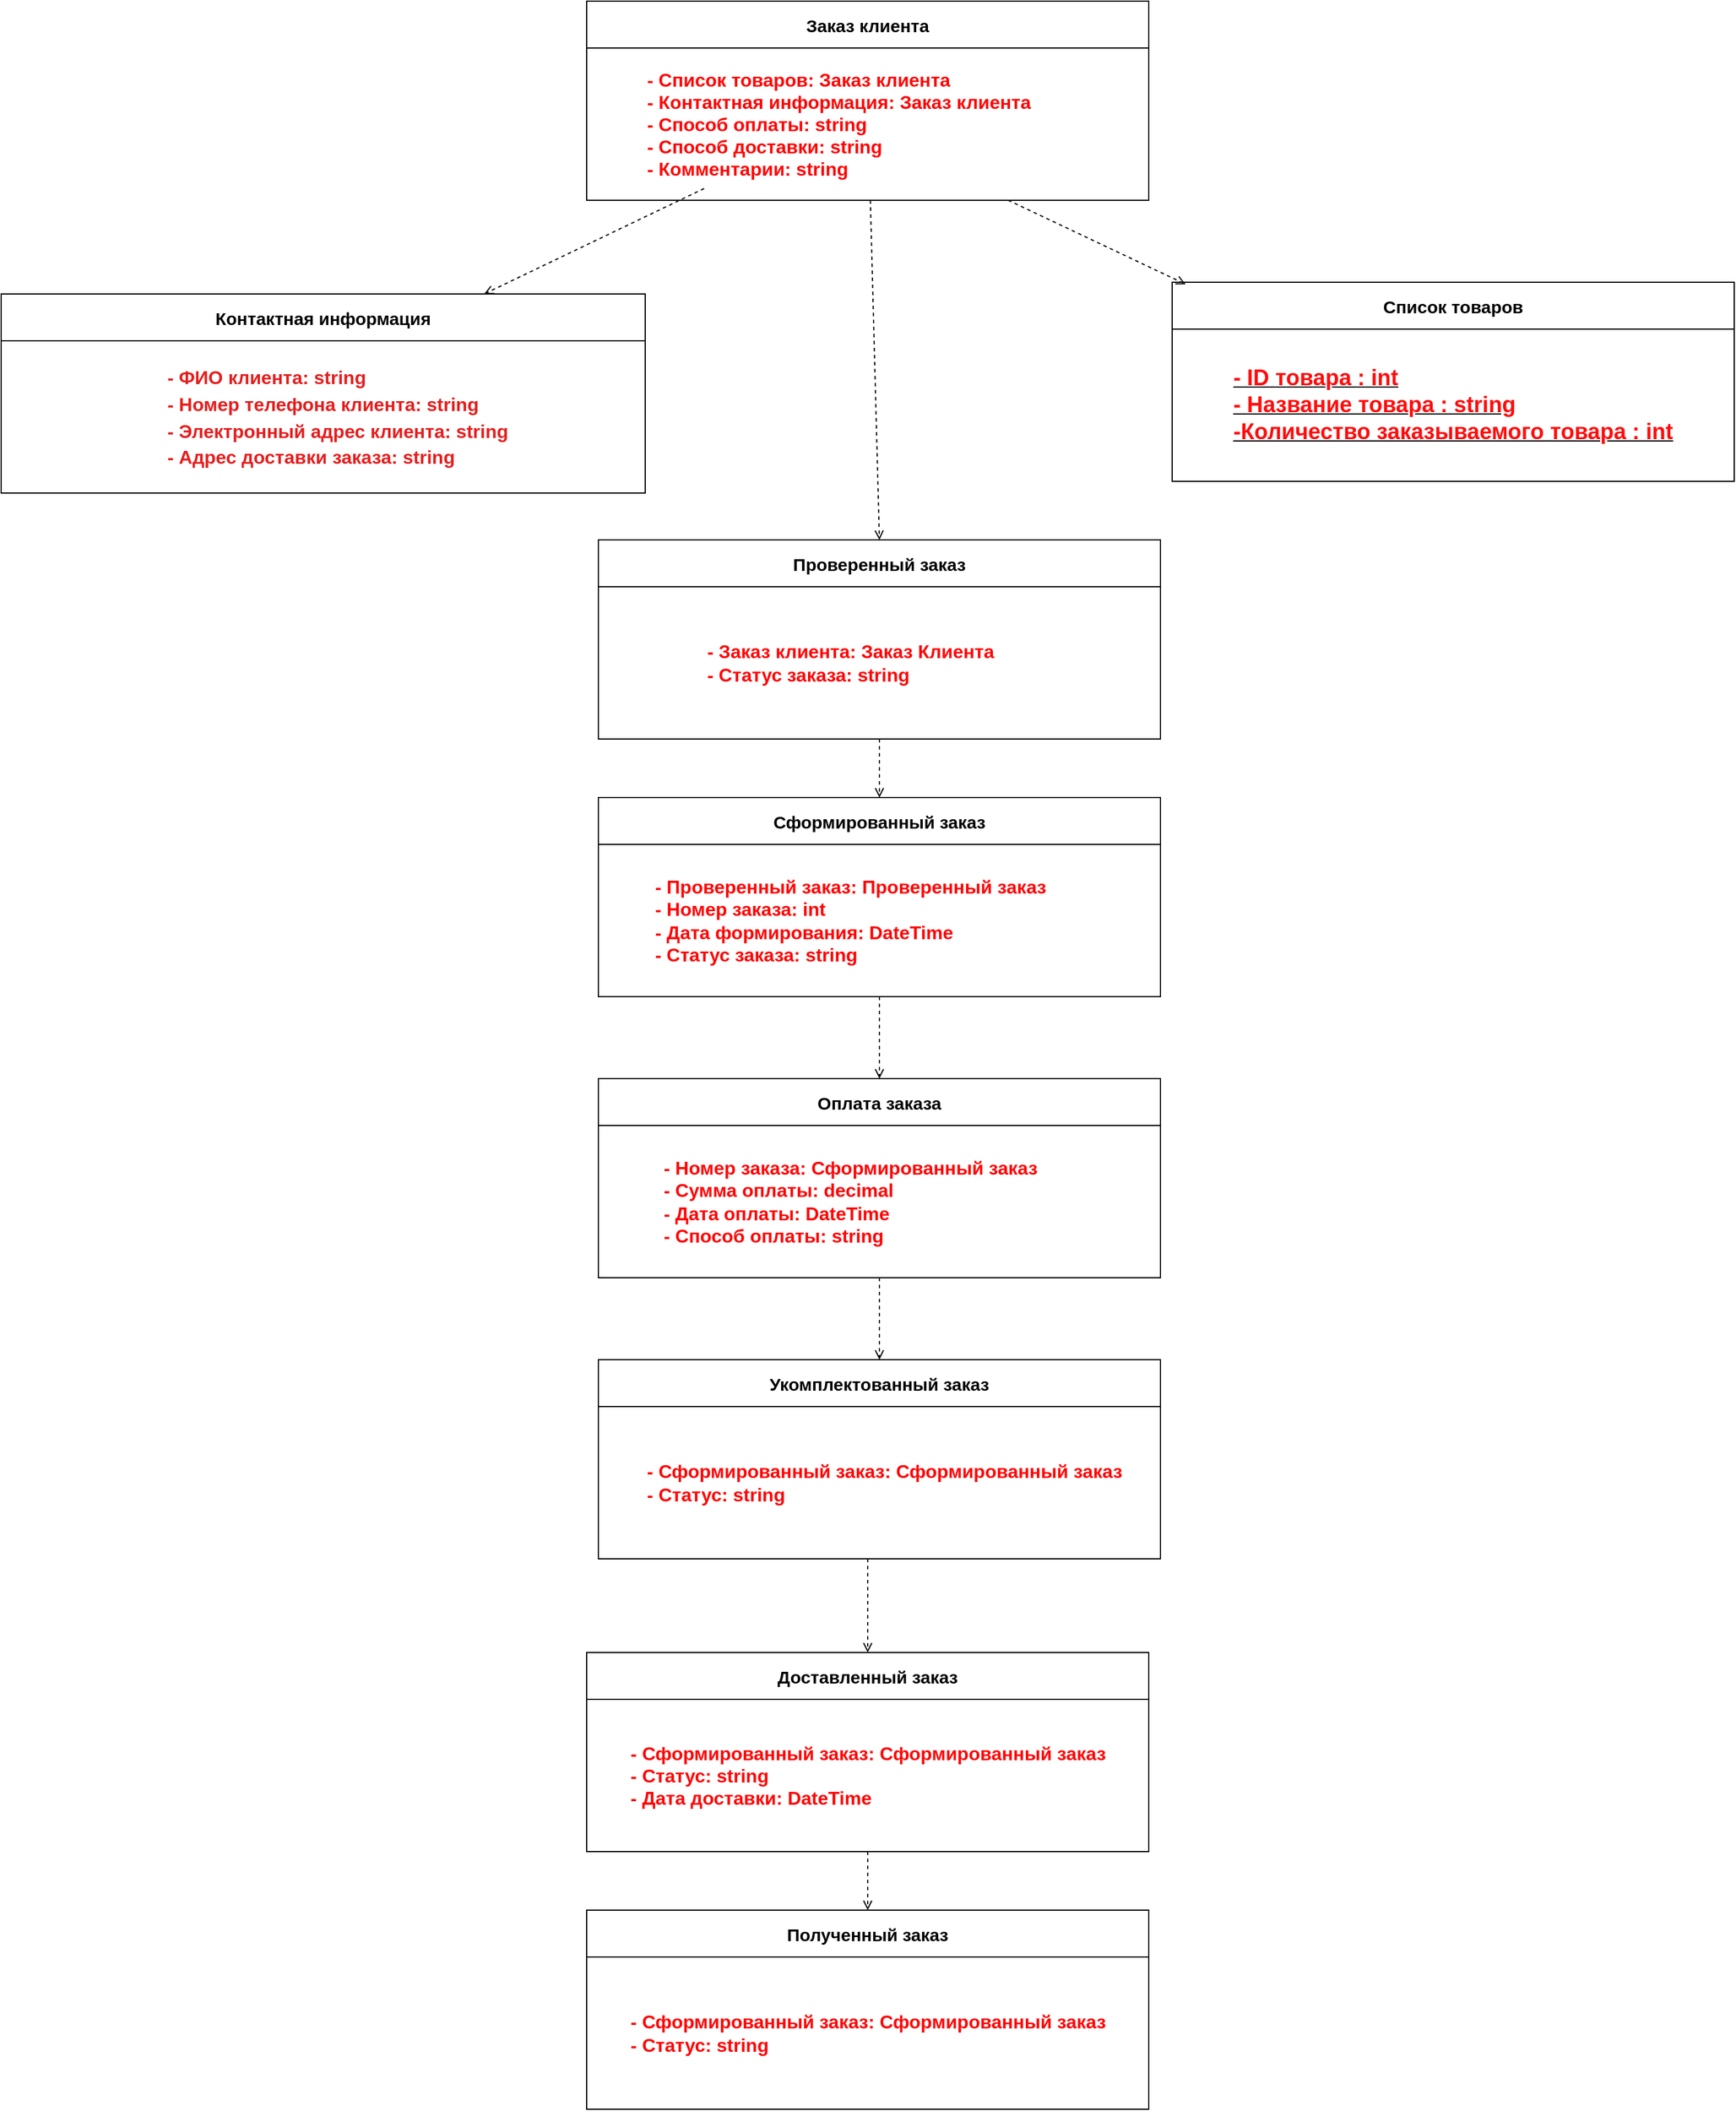 <mxfile version="24.4.4" type="device">
  <diagram name="Страница — 1" id="cv2ymmJAmKZnUDtIrMp9">
    <mxGraphModel dx="3149" dy="1277" grid="1" gridSize="10" guides="1" tooltips="1" connect="1" arrows="1" fold="1" page="1" pageScale="1" pageWidth="827" pageHeight="1169" math="0" shadow="0">
      <root>
        <mxCell id="0" />
        <mxCell id="1" parent="0" />
        <mxCell id="6uyw6dKu6RwX-WBxmhZI-29" style="rounded=0;orthogonalLoop=1;jettySize=auto;html=1;entryX=0.5;entryY=0;entryDx=0;entryDy=0;dashed=1;endArrow=open;endFill=0;" edge="1" parent="1" source="6uyw6dKu6RwX-WBxmhZI-1" target="6uyw6dKu6RwX-WBxmhZI-13">
          <mxGeometry relative="1" as="geometry" />
        </mxCell>
        <mxCell id="6uyw6dKu6RwX-WBxmhZI-1" value="Заказ клиента" style="swimlane;fontSize=15;startSize=40;" vertex="1" parent="1">
          <mxGeometry x="210" y="290" width="480" height="170" as="geometry" />
        </mxCell>
        <mxCell id="6uyw6dKu6RwX-WBxmhZI-5" value="&lt;div style=&quot;text-align: justify; font-size: 16px;&quot;&gt;&lt;b style=&quot;background-color: initial;&quot;&gt;&lt;font style=&quot;font-size: 16px;&quot; color=&quot;#ff0303&quot;&gt;- Список товаров: Заказ клиента&lt;/font&gt;&lt;/b&gt;&lt;/div&gt;&lt;div style=&quot;font-size: 16px;&quot;&gt;&lt;div style=&quot;text-align: justify;&quot;&gt;&lt;font style=&quot;font-size: 16px;&quot; color=&quot;#ff0303&quot;&gt;&lt;b style=&quot;background-color: initial;&quot;&gt;-&amp;nbsp;&lt;/b&gt;&lt;b style=&quot;background-color: initial;&quot;&gt;Контактная информация: Заказ клиента&lt;/b&gt;&lt;/font&gt;&lt;/div&gt;&lt;b&gt;&lt;div style=&quot;text-align: justify;&quot;&gt;&lt;font style=&quot;font-size: 16px;&quot; color=&quot;#ff0303&quot;&gt;&lt;b style=&quot;background-color: initial;&quot;&gt;-&amp;nbsp;&lt;/b&gt;&lt;b style=&quot;background-color: initial;&quot;&gt;Способ оплаты: string&lt;/b&gt;&lt;/font&gt;&lt;/div&gt;&lt;/b&gt;&lt;/div&gt;&lt;div style=&quot;text-align: justify; font-size: 16px;&quot;&gt;&lt;font style=&quot;font-size: 16px;&quot; color=&quot;#ff0303&quot;&gt;&lt;b style=&quot;background-color: initial;&quot;&gt;-&amp;nbsp;&lt;/b&gt;&lt;b&gt;&lt;font style=&quot;font-size: 16px;&quot;&gt;Способ доставки: string&lt;/font&gt;&lt;/b&gt;&lt;/font&gt;&lt;/div&gt;&lt;div style=&quot;text-align: justify; font-size: 16px;&quot;&gt;&lt;font style=&quot;font-size: 16px;&quot; color=&quot;#ff0303&quot;&gt;&lt;b style=&quot;background-color: initial;&quot;&gt;-&amp;nbsp;&lt;/b&gt;&lt;b style=&quot;&quot;&gt;&lt;font style=&quot;font-size: 16px;&quot;&gt;Комментарии: string&lt;/font&gt;&lt;/b&gt;&lt;/font&gt;&lt;/div&gt;" style="text;html=1;align=center;verticalAlign=middle;resizable=0;points=[];autosize=1;strokeColor=none;fillColor=none;" vertex="1" parent="6uyw6dKu6RwX-WBxmhZI-1">
          <mxGeometry x="40" y="50" width="350" height="110" as="geometry" />
        </mxCell>
        <mxCell id="6uyw6dKu6RwX-WBxmhZI-6" value="Список товаров" style="swimlane;fontSize=15;startSize=40;" vertex="1" parent="1">
          <mxGeometry x="710" y="530" width="480" height="170" as="geometry" />
        </mxCell>
        <mxCell id="6uyw6dKu6RwX-WBxmhZI-8" value="&lt;div style=&quot;text-wrap: nowrap; text-align: justify; font-size: 19px;&quot;&gt;&lt;u style=&quot;background-color: initial; text-wrap: wrap; caret-color: rgb(0, 87, 206);&quot;&gt;&lt;b style=&quot;&quot;&gt;&lt;font face=&quot;Helvetica&quot; style=&quot;font-size: 19px;&quot; color=&quot;#ff0d0d&quot;&gt;&lt;span style=&quot;box-sizing: border-box;&quot; class=&quot;ng-star-inserted&quot;&gt;&lt;span style=&quot;box-sizing: border-box;&quot; class=&quot;ng-star-inserted&quot;&gt;- I&lt;/span&gt;&lt;span style=&quot;box-sizing: border-box;&quot; class=&quot;ng-star-inserted&quot;&gt;D&lt;/span&gt;&lt;span style=&quot;box-sizing: border-box;&quot; class=&quot;ng-star-inserted&quot;&gt;&amp;nbsp;&lt;/span&gt;&lt;span style=&quot;box-sizing: border-box;&quot; class=&quot;ng-star-inserted&quot;&gt;т&lt;/span&gt;&lt;span style=&quot;box-sizing: border-box;&quot; class=&quot;ng-star-inserted&quot;&gt;о&lt;/span&gt;&lt;span style=&quot;box-sizing: border-box;&quot; class=&quot;ng-star-inserted&quot;&gt;в&lt;/span&gt;&lt;span style=&quot;box-sizing: border-box;&quot; class=&quot;ng-star-inserted&quot;&gt;а&lt;/span&gt;&lt;span style=&quot;box-sizing: border-box;&quot; class=&quot;ng-star-inserted&quot;&gt;р&lt;/span&gt;&lt;span style=&quot;box-sizing: border-box;&quot; class=&quot;ng-star-inserted&quot;&gt;а&lt;/span&gt;&lt;span style=&quot;box-sizing: border-box;&quot; class=&quot;ng-star-inserted&quot;&gt;&amp;nbsp;&lt;/span&gt;&lt;span style=&quot;box-sizing: border-box;&quot; class=&quot;ng-star-inserted&quot;&gt;:&lt;/span&gt;&lt;/span&gt;&lt;span style=&quot;box-sizing: border-box;&quot; class=&quot;ng-star-inserted&quot;&gt;&amp;nbsp;int&lt;/span&gt;&lt;/font&gt;&lt;/b&gt;&lt;/u&gt;&lt;/div&gt;&lt;font style=&quot;font-size: 19px;&quot;&gt;&lt;u style=&quot;background-color: initial; caret-color: rgb(0, 87, 206);&quot;&gt;&lt;div style=&quot;text-align: justify;&quot;&gt;&lt;u style=&quot;background-color: initial;&quot;&gt;&lt;b style=&quot;&quot;&gt;&lt;font face=&quot;Helvetica&quot; style=&quot;font-size: 19px;&quot; color=&quot;#ff0d0d&quot;&gt;&lt;span style=&quot;box-sizing: border-box;&quot; class=&quot;ng-star-inserted&quot;&gt;-&amp;nbsp;&lt;/span&gt;&lt;span style=&quot;box-sizing: border-box;&quot; class=&quot;ng-star-inserted&quot;&gt;Н&lt;/span&gt;&lt;span style=&quot;box-sizing: border-box;&quot; class=&quot;ng-star-inserted&quot;&gt;а&lt;/span&gt;&lt;span style=&quot;box-sizing: border-box;&quot; class=&quot;ng-star-inserted&quot;&gt;з&lt;/span&gt;&lt;span style=&quot;box-sizing: border-box;&quot; class=&quot;ng-star-inserted&quot;&gt;в&lt;/span&gt;&lt;span style=&quot;box-sizing: border-box;&quot; class=&quot;ng-star-inserted&quot;&gt;а&lt;/span&gt;&lt;span style=&quot;box-sizing: border-box;&quot; class=&quot;ng-star-inserted&quot;&gt;н&lt;/span&gt;&lt;span style=&quot;box-sizing: border-box;&quot; class=&quot;ng-star-inserted&quot;&gt;и&lt;/span&gt;&lt;span style=&quot;box-sizing: border-box;&quot; class=&quot;ng-star-inserted&quot;&gt;е&lt;/span&gt;&lt;span style=&quot;box-sizing: border-box;&quot; class=&quot;ng-star-inserted&quot;&gt;&amp;nbsp;&lt;/span&gt;&lt;span style=&quot;box-sizing: border-box;&quot; class=&quot;ng-star-inserted&quot;&gt;т&lt;/span&gt;&lt;span style=&quot;box-sizing: border-box;&quot; class=&quot;ng-star-inserted&quot;&gt;о&lt;/span&gt;&lt;span style=&quot;box-sizing: border-box;&quot; class=&quot;ng-star-inserted&quot;&gt;в&lt;/span&gt;&lt;span style=&quot;box-sizing: border-box;&quot; class=&quot;ng-star-inserted&quot;&gt;а&lt;/span&gt;&lt;span style=&quot;box-sizing: border-box;&quot; class=&quot;ng-star-inserted&quot;&gt;р&lt;/span&gt;&lt;span style=&quot;box-sizing: border-box;&quot; class=&quot;ng-star-inserted&quot;&gt;а : string&lt;/span&gt;&lt;/font&gt;&lt;/b&gt;&lt;/u&gt;&lt;/div&gt;&lt;/u&gt;&lt;u style=&quot;background-color: initial; caret-color: rgb(0, 87, 206);&quot;&gt;&lt;div style=&quot;text-align: justify;&quot;&gt;&lt;u style=&quot;background-color: initial;&quot;&gt;&lt;b style=&quot;&quot;&gt;&lt;font face=&quot;Helvetica&quot; style=&quot;font-size: 19px;&quot; color=&quot;#ff0d0d&quot;&gt;&lt;span style=&quot;box-sizing: border-box;&quot; class=&quot;ng-star-inserted&quot;&gt;-&lt;/span&gt;&lt;span style=&quot;box-sizing: border-box;&quot; class=&quot;ng-star-inserted&quot;&gt;К&lt;/span&gt;&lt;span style=&quot;box-sizing: border-box;&quot; class=&quot;ng-star-inserted&quot;&gt;о&lt;/span&gt;&lt;span style=&quot;box-sizing: border-box;&quot; class=&quot;ng-star-inserted&quot;&gt;л&lt;/span&gt;&lt;span style=&quot;box-sizing: border-box;&quot; class=&quot;ng-star-inserted&quot;&gt;и&lt;/span&gt;&lt;span style=&quot;box-sizing: border-box;&quot; class=&quot;ng-star-inserted&quot;&gt;ч&lt;/span&gt;&lt;span style=&quot;box-sizing: border-box;&quot; class=&quot;ng-star-inserted&quot;&gt;е&lt;/span&gt;&lt;span style=&quot;box-sizing: border-box;&quot; class=&quot;ng-star-inserted&quot;&gt;с&lt;/span&gt;&lt;span style=&quot;box-sizing: border-box;&quot; class=&quot;ng-star-inserted&quot;&gt;т&lt;/span&gt;&lt;span style=&quot;box-sizing: border-box;&quot; class=&quot;ng-star-inserted&quot;&gt;в&lt;/span&gt;&lt;span style=&quot;box-sizing: border-box;&quot; class=&quot;ng-star-inserted&quot;&gt;о&lt;/span&gt;&lt;span style=&quot;box-sizing: border-box;&quot; class=&quot;ng-star-inserted&quot;&gt;&amp;nbsp;&lt;/span&gt;&lt;span style=&quot;box-sizing: border-box;&quot; class=&quot;ng-star-inserted&quot;&gt;з&lt;/span&gt;&lt;span style=&quot;box-sizing: border-box;&quot; class=&quot;ng-star-inserted&quot;&gt;а&lt;/span&gt;&lt;span style=&quot;box-sizing: border-box;&quot; class=&quot;ng-star-inserted&quot;&gt;к&lt;/span&gt;&lt;span style=&quot;box-sizing: border-box;&quot; class=&quot;ng-star-inserted&quot;&gt;а&lt;/span&gt;&lt;span style=&quot;box-sizing: border-box;&quot; class=&quot;ng-star-inserted&quot;&gt;з&lt;/span&gt;&lt;span style=&quot;box-sizing: border-box;&quot; class=&quot;ng-star-inserted&quot;&gt;ы&lt;/span&gt;&lt;span style=&quot;box-sizing: border-box;&quot; class=&quot;ng-star-inserted&quot;&gt;в&lt;/span&gt;&lt;span style=&quot;box-sizing: border-box;&quot; class=&quot;ng-star-inserted&quot;&gt;а&lt;/span&gt;&lt;span style=&quot;box-sizing: border-box;&quot; class=&quot;ng-star-inserted&quot;&gt;е&lt;/span&gt;&lt;span style=&quot;box-sizing: border-box;&quot; class=&quot;ng-star-inserted&quot;&gt;м&lt;/span&gt;&lt;span style=&quot;box-sizing: border-box;&quot; class=&quot;ng-star-inserted&quot;&gt;о&lt;/span&gt;&lt;span style=&quot;box-sizing: border-box;&quot; class=&quot;ng-star-inserted&quot;&gt;г&lt;/span&gt;&lt;span style=&quot;box-sizing: border-box;&quot; class=&quot;ng-star-inserted&quot;&gt;о&lt;/span&gt;&lt;span style=&quot;box-sizing: border-box;&quot; class=&quot;ng-star-inserted&quot;&gt;&amp;nbsp;&lt;/span&gt;&lt;span style=&quot;box-sizing: border-box;&quot; class=&quot;ng-star-inserted&quot;&gt;т&lt;/span&gt;&lt;span style=&quot;box-sizing: border-box;&quot; class=&quot;ng-star-inserted&quot;&gt;о&lt;/span&gt;&lt;span style=&quot;box-sizing: border-box;&quot; class=&quot;ng-star-inserted&quot;&gt;в&lt;/span&gt;&lt;span style=&quot;box-sizing: border-box;&quot; class=&quot;ng-star-inserted&quot;&gt;а&lt;/span&gt;&lt;span style=&quot;box-sizing: border-box;&quot; class=&quot;ng-star-inserted&quot;&gt;р&lt;/span&gt;&lt;span style=&quot;box-sizing: border-box;&quot; class=&quot;ng-star-inserted&quot;&gt;а : int&lt;/span&gt;&lt;/font&gt;&lt;/b&gt;&lt;/u&gt;&lt;/div&gt;&lt;/u&gt;&lt;/font&gt;" style="text;html=1;align=center;verticalAlign=middle;whiteSpace=wrap;rounded=0;" vertex="1" parent="6uyw6dKu6RwX-WBxmhZI-6">
          <mxGeometry x="25" y="50" width="430" height="110" as="geometry" />
        </mxCell>
        <mxCell id="6uyw6dKu6RwX-WBxmhZI-9" value="Контактная информация" style="swimlane;fontSize=15;startSize=40;" vertex="1" parent="1">
          <mxGeometry x="-290" y="540" width="550" height="170" as="geometry" />
        </mxCell>
        <mxCell id="6uyw6dKu6RwX-WBxmhZI-10" value="&lt;div style=&quot;text-wrap: nowrap; text-align: justify; font-size: 19px;&quot;&gt;&lt;font face=&quot;Helvetica&quot;&gt;&lt;b style=&quot;font-size: 16px; color: rgb(229, 30, 30); text-align: left; caret-color: rgb(0, 87, 206); text-wrap: wrap;&quot;&gt;&lt;span style=&quot;box-sizing: border-box;&quot; class=&quot;ng-star-inserted&quot;&gt;&lt;span style=&quot;box-sizing: border-box;&quot; class=&quot;ng-star-inserted&quot;&gt;- Ф&lt;/span&gt;&lt;span style=&quot;box-sizing: border-box;&quot; class=&quot;ng-star-inserted&quot;&gt;И&lt;/span&gt;&lt;span style=&quot;box-sizing: border-box;&quot; class=&quot;ng-star-inserted&quot;&gt;О&lt;/span&gt;&lt;span style=&quot;box-sizing: border-box;&quot; class=&quot;ng-star-inserted&quot;&gt;&amp;nbsp;&lt;/span&gt;&lt;span style=&quot;box-sizing: border-box;&quot; class=&quot;ng-star-inserted&quot;&gt;к&lt;/span&gt;&lt;span style=&quot;box-sizing: border-box;&quot; class=&quot;ng-star-inserted&quot;&gt;л&lt;/span&gt;&lt;span style=&quot;box-sizing: border-box;&quot; class=&quot;ng-star-inserted&quot;&gt;и&lt;/span&gt;&lt;span style=&quot;box-sizing: border-box;&quot; class=&quot;ng-star-inserted&quot;&gt;е&lt;/span&gt;&lt;span style=&quot;box-sizing: border-box;&quot; class=&quot;ng-star-inserted&quot;&gt;н&lt;/span&gt;&lt;span style=&quot;box-sizing: border-box;&quot; class=&quot;ng-star-inserted&quot;&gt;т&lt;/span&gt;&lt;span style=&quot;box-sizing: border-box;&quot; class=&quot;ng-star-inserted&quot;&gt;а&lt;/span&gt;&lt;span style=&quot;box-sizing: border-box;&quot; class=&quot;ng-star-inserted&quot;&gt;:&lt;/span&gt;&lt;/span&gt;&lt;span style=&quot;box-sizing: border-box;&quot; class=&quot;ng-star-inserted&quot;&gt;&amp;nbsp;string&lt;/span&gt;&lt;/b&gt;&lt;br&gt;&lt;b style=&quot;font-size: 16px; color: rgb(229, 30, 30); text-align: left; caret-color: rgb(0, 87, 206); text-wrap: wrap;&quot;&gt;&lt;span style=&quot;box-sizing: border-box;&quot; class=&quot;ng-star-inserted&quot;&gt;- Н&lt;/span&gt;&lt;span style=&quot;box-sizing: border-box;&quot; class=&quot;ng-star-inserted&quot;&gt;о&lt;/span&gt;&lt;span style=&quot;box-sizing: border-box;&quot; class=&quot;ng-star-inserted&quot;&gt;м&lt;/span&gt;&lt;span style=&quot;box-sizing: border-box;&quot; class=&quot;ng-star-inserted&quot;&gt;е&lt;/span&gt;&lt;span style=&quot;box-sizing: border-box;&quot; class=&quot;ng-star-inserted&quot;&gt;р&lt;/span&gt;&lt;span style=&quot;box-sizing: border-box;&quot; class=&quot;ng-star-inserted&quot;&gt;&amp;nbsp;&lt;/span&gt;&lt;span style=&quot;box-sizing: border-box;&quot; class=&quot;ng-star-inserted&quot;&gt;т&lt;/span&gt;&lt;span style=&quot;box-sizing: border-box;&quot; class=&quot;ng-star-inserted&quot;&gt;е&lt;/span&gt;&lt;span style=&quot;box-sizing: border-box;&quot; class=&quot;ng-star-inserted&quot;&gt;л&lt;/span&gt;&lt;span style=&quot;box-sizing: border-box;&quot; class=&quot;ng-star-inserted&quot;&gt;е&lt;/span&gt;&lt;span style=&quot;box-sizing: border-box;&quot; class=&quot;ng-star-inserted&quot;&gt;ф&lt;/span&gt;&lt;span style=&quot;box-sizing: border-box;&quot; class=&quot;ng-star-inserted&quot;&gt;о&lt;/span&gt;&lt;span style=&quot;box-sizing: border-box;&quot; class=&quot;ng-star-inserted&quot;&gt;н&lt;/span&gt;&lt;span style=&quot;box-sizing: border-box;&quot; class=&quot;ng-star-inserted&quot;&gt;а&lt;/span&gt;&lt;span style=&quot;box-sizing: border-box;&quot; class=&quot;ng-star-inserted&quot;&gt;&amp;nbsp;&lt;/span&gt;&lt;span style=&quot;box-sizing: border-box;&quot; class=&quot;ng-star-inserted&quot;&gt;к&lt;/span&gt;&lt;span style=&quot;box-sizing: border-box;&quot; class=&quot;ng-star-inserted&quot;&gt;л&lt;/span&gt;&lt;span style=&quot;box-sizing: border-box;&quot; class=&quot;ng-star-inserted&quot;&gt;и&lt;/span&gt;&lt;span style=&quot;box-sizing: border-box;&quot; class=&quot;ng-star-inserted&quot;&gt;е&lt;/span&gt;&lt;span style=&quot;box-sizing: border-box;&quot; class=&quot;ng-star-inserted&quot;&gt;н&lt;/span&gt;&lt;span style=&quot;box-sizing: border-box;&quot; class=&quot;ng-star-inserted&quot;&gt;т&lt;/span&gt;&lt;span style=&quot;box-sizing: border-box;&quot; class=&quot;ng-star-inserted&quot;&gt;а: string&lt;/span&gt;&lt;/b&gt;&lt;br&gt;&lt;b style=&quot;font-size: 16px; color: rgb(229, 30, 30); text-align: left; caret-color: rgb(0, 87, 206); text-wrap: wrap;&quot;&gt;&lt;span style=&quot;box-sizing: border-box;&quot; class=&quot;ng-star-inserted&quot;&gt;- Эл&lt;/span&gt;&lt;span style=&quot;box-sizing: border-box;&quot; class=&quot;ng-star-inserted&quot;&gt;е&lt;/span&gt;&lt;span style=&quot;box-sizing: border-box;&quot; class=&quot;ng-star-inserted&quot;&gt;к&lt;/span&gt;&lt;span style=&quot;box-sizing: border-box;&quot; class=&quot;ng-star-inserted&quot;&gt;т&lt;/span&gt;&lt;span style=&quot;box-sizing: border-box;&quot; class=&quot;ng-star-inserted&quot;&gt;р&lt;/span&gt;&lt;span style=&quot;box-sizing: border-box;&quot; class=&quot;ng-star-inserted&quot;&gt;о&lt;/span&gt;&lt;span style=&quot;box-sizing: border-box;&quot; class=&quot;ng-star-inserted&quot;&gt;н&lt;/span&gt;&lt;span style=&quot;box-sizing: border-box;&quot; class=&quot;ng-star-inserted&quot;&gt;н&lt;/span&gt;&lt;span style=&quot;box-sizing: border-box;&quot; class=&quot;ng-star-inserted&quot;&gt;ы&lt;/span&gt;&lt;span style=&quot;box-sizing: border-box;&quot; class=&quot;ng-star-inserted&quot;&gt;й&lt;/span&gt;&lt;span style=&quot;box-sizing: border-box;&quot; class=&quot;ng-star-inserted&quot;&gt;&amp;nbsp;&lt;/span&gt;&lt;span style=&quot;box-sizing: border-box;&quot; class=&quot;ng-star-inserted&quot;&gt;а&lt;/span&gt;&lt;span style=&quot;box-sizing: border-box;&quot; class=&quot;ng-star-inserted&quot;&gt;д&lt;/span&gt;&lt;span style=&quot;box-sizing: border-box;&quot; class=&quot;ng-star-inserted&quot;&gt;р&lt;/span&gt;&lt;span style=&quot;box-sizing: border-box;&quot; class=&quot;ng-star-inserted&quot;&gt;е&lt;/span&gt;&lt;span style=&quot;box-sizing: border-box;&quot; class=&quot;ng-star-inserted&quot;&gt;с&lt;/span&gt;&lt;span style=&quot;box-sizing: border-box;&quot; class=&quot;ng-star-inserted&quot;&gt;&amp;nbsp;&lt;/span&gt;&lt;span style=&quot;box-sizing: border-box;&quot; class=&quot;ng-star-inserted&quot;&gt;к&lt;/span&gt;&lt;span style=&quot;box-sizing: border-box;&quot; class=&quot;ng-star-inserted&quot;&gt;л&lt;/span&gt;&lt;span style=&quot;box-sizing: border-box;&quot; class=&quot;ng-star-inserted&quot;&gt;и&lt;/span&gt;&lt;span style=&quot;box-sizing: border-box;&quot; class=&quot;ng-star-inserted&quot;&gt;е&lt;/span&gt;&lt;span style=&quot;box-sizing: border-box;&quot; class=&quot;ng-star-inserted&quot;&gt;н&lt;/span&gt;&lt;span style=&quot;box-sizing: border-box;&quot; class=&quot;ng-star-inserted&quot;&gt;т&lt;/span&gt;&lt;span style=&quot;box-sizing: border-box;&quot; class=&quot;ng-star-inserted&quot;&gt;а: string&lt;/span&gt;&lt;/b&gt;&lt;br&gt;&lt;b style=&quot;font-size: 16px; color: rgb(229, 30, 30); text-align: left; caret-color: rgb(0, 87, 206); text-wrap: wrap;&quot;&gt;&lt;span style=&quot;box-sizing: border-box;&quot; class=&quot;ng-star-inserted&quot;&gt;- А&lt;/span&gt;&lt;span style=&quot;box-sizing: border-box;&quot; class=&quot;ng-star-inserted&quot;&gt;д&lt;/span&gt;&lt;span style=&quot;box-sizing: border-box;&quot; class=&quot;ng-star-inserted&quot;&gt;р&lt;/span&gt;&lt;span style=&quot;box-sizing: border-box;&quot; class=&quot;ng-star-inserted&quot;&gt;е&lt;/span&gt;&lt;span style=&quot;box-sizing: border-box;&quot; class=&quot;ng-star-inserted&quot;&gt;с&lt;/span&gt;&lt;span style=&quot;box-sizing: border-box;&quot; class=&quot;ng-star-inserted&quot;&gt;&amp;nbsp;&lt;/span&gt;&lt;span style=&quot;box-sizing: border-box;&quot; class=&quot;ng-star-inserted&quot;&gt;д&lt;/span&gt;&lt;span style=&quot;box-sizing: border-box;&quot; class=&quot;ng-star-inserted&quot;&gt;о&lt;/span&gt;&lt;span style=&quot;box-sizing: border-box;&quot; class=&quot;ng-star-inserted&quot;&gt;с&lt;/span&gt;&lt;span style=&quot;box-sizing: border-box;&quot; class=&quot;ng-star-inserted&quot;&gt;т&lt;/span&gt;&lt;span style=&quot;box-sizing: border-box;&quot; class=&quot;ng-star-inserted&quot;&gt;а&lt;/span&gt;&lt;span style=&quot;box-sizing: border-box;&quot; class=&quot;ng-star-inserted&quot;&gt;в&lt;/span&gt;&lt;span style=&quot;box-sizing: border-box;&quot; class=&quot;ng-star-inserted&quot;&gt;к&lt;/span&gt;&lt;span style=&quot;box-sizing: border-box;&quot; class=&quot;ng-star-inserted&quot;&gt;и&lt;/span&gt;&lt;span style=&quot;box-sizing: border-box;&quot; class=&quot;ng-star-inserted&quot;&gt;&amp;nbsp;&lt;/span&gt;&lt;span style=&quot;box-sizing: border-box;&quot; class=&quot;ng-star-inserted&quot;&gt;з&lt;/span&gt;&lt;span style=&quot;box-sizing: border-box;&quot; class=&quot;ng-star-inserted&quot;&gt;а&lt;/span&gt;&lt;span style=&quot;box-sizing: border-box;&quot; class=&quot;ng-star-inserted&quot;&gt;к&lt;/span&gt;&lt;span style=&quot;box-sizing: border-box;&quot; class=&quot;ng-star-inserted&quot;&gt;а&lt;/span&gt;&lt;span style=&quot;box-sizing: border-box;&quot; class=&quot;ng-star-inserted&quot;&gt;з&lt;/span&gt;&lt;span style=&quot;box-sizing: border-box;&quot; class=&quot;ng-star-inserted&quot;&gt;а: string&lt;/span&gt;&lt;/b&gt;&lt;/font&gt;&lt;br&gt;&lt;/div&gt;" style="text;html=1;align=center;verticalAlign=middle;whiteSpace=wrap;rounded=0;" vertex="1" parent="6uyw6dKu6RwX-WBxmhZI-9">
          <mxGeometry x="25" y="50" width="525" height="110" as="geometry" />
        </mxCell>
        <mxCell id="6uyw6dKu6RwX-WBxmhZI-13" value="Проверенный заказ" style="swimlane;fontSize=15;startSize=40;" vertex="1" parent="1">
          <mxGeometry x="220" y="750" width="480" height="170" as="geometry" />
        </mxCell>
        <mxCell id="6uyw6dKu6RwX-WBxmhZI-14" value="&lt;div style=&quot;text-align: justify; font-size: 16px;&quot;&gt;&lt;font color=&quot;#ff0303&quot;&gt;&lt;b&gt;- Заказ клиента: Заказ Клиента&lt;/b&gt;&lt;/font&gt;&lt;/div&gt;&lt;div style=&quot;text-align: justify; font-size: 16px;&quot;&gt;&lt;font color=&quot;#ff0303&quot;&gt;&lt;b&gt;- Статус заказа: string&lt;/b&gt;&lt;/font&gt;&lt;/div&gt;" style="text;html=1;align=center;verticalAlign=middle;resizable=0;points=[];autosize=1;strokeColor=none;fillColor=none;" vertex="1" parent="6uyw6dKu6RwX-WBxmhZI-13">
          <mxGeometry x="80" y="80" width="270" height="50" as="geometry" />
        </mxCell>
        <mxCell id="6uyw6dKu6RwX-WBxmhZI-15" value="Сформированный заказ" style="swimlane;fontSize=15;startSize=40;" vertex="1" parent="1">
          <mxGeometry x="220" y="970" width="480" height="170" as="geometry" />
        </mxCell>
        <mxCell id="6uyw6dKu6RwX-WBxmhZI-16" value="&lt;div style=&quot;text-align: justify; font-size: 16px;&quot;&gt;&lt;font style=&quot;font-size: 16px;&quot; color=&quot;#ff0303&quot;&gt;&lt;b style=&quot;&quot;&gt;- Проверенный заказ: Проверенный заказ&lt;/b&gt;&lt;/font&gt;&lt;/div&gt;&lt;div style=&quot;text-align: justify; font-size: 16px;&quot;&gt;&lt;font style=&quot;font-size: 16px;&quot; color=&quot;#ff0303&quot;&gt;&lt;b&gt;- Номер заказа: int&lt;/b&gt;&lt;/font&gt;&lt;/div&gt;&lt;div style=&quot;text-align: justify; font-size: 16px;&quot;&gt;&lt;font style=&quot;font-size: 16px;&quot; color=&quot;#ff0303&quot;&gt;&lt;b&gt;- Дата формирования: DateTime&lt;/b&gt;&lt;/font&gt;&lt;/div&gt;&lt;div style=&quot;text-align: justify; font-size: 16px;&quot;&gt;&lt;font style=&quot;font-size: 16px;&quot; color=&quot;#ff0303&quot;&gt;&lt;b style=&quot;&quot;&gt;- Статус заказа: string&lt;/b&gt;&lt;/font&gt;&lt;/div&gt;" style="text;html=1;align=center;verticalAlign=middle;resizable=0;points=[];autosize=1;strokeColor=none;fillColor=none;" vertex="1" parent="6uyw6dKu6RwX-WBxmhZI-15">
          <mxGeometry x="35" y="60" width="360" height="90" as="geometry" />
        </mxCell>
        <mxCell id="6uyw6dKu6RwX-WBxmhZI-17" value="Оплата заказа" style="swimlane;fontSize=15;startSize=40;" vertex="1" parent="1">
          <mxGeometry x="220" y="1210" width="480" height="170" as="geometry" />
        </mxCell>
        <mxCell id="6uyw6dKu6RwX-WBxmhZI-18" value="&lt;div style=&quot;text-align: justify; font-size: 16px;&quot;&gt;&lt;font style=&quot;font-size: 16px;&quot; color=&quot;#ff0303&quot;&gt;&lt;b style=&quot;&quot;&gt;- Номер заказа: Сформированный заказ&lt;/b&gt;&lt;/font&gt;&lt;/div&gt;&lt;div style=&quot;text-align: justify; font-size: 16px;&quot;&gt;&lt;font style=&quot;font-size: 16px;&quot; color=&quot;#ff0303&quot;&gt;&lt;b&gt;- Сумма оплаты: decimal&lt;/b&gt;&lt;/font&gt;&lt;/div&gt;&lt;div style=&quot;text-align: justify; font-size: 16px;&quot;&gt;&lt;font style=&quot;font-size: 16px;&quot; color=&quot;#ff0303&quot;&gt;&lt;b&gt;- Дата оплаты: DateTime&lt;/b&gt;&lt;/font&gt;&lt;/div&gt;&lt;div style=&quot;text-align: justify; font-size: 16px;&quot;&gt;&lt;font style=&quot;font-size: 16px;&quot; color=&quot;#ff0303&quot;&gt;&lt;b style=&quot;&quot;&gt;- Способ оплаты: string&lt;/b&gt;&lt;/font&gt;&lt;/div&gt;" style="text;html=1;align=center;verticalAlign=middle;resizable=0;points=[];autosize=1;strokeColor=none;fillColor=none;" vertex="1" parent="6uyw6dKu6RwX-WBxmhZI-17">
          <mxGeometry x="45" y="60" width="340" height="90" as="geometry" />
        </mxCell>
        <mxCell id="6uyw6dKu6RwX-WBxmhZI-19" value="Укомплектованный заказ" style="swimlane;fontSize=15;startSize=40;" vertex="1" parent="1">
          <mxGeometry x="220" y="1450" width="480" height="170" as="geometry" />
        </mxCell>
        <mxCell id="6uyw6dKu6RwX-WBxmhZI-20" value="&lt;div style=&quot;text-align: justify; font-size: 16px;&quot;&gt;&lt;font style=&quot;font-size: 16px;&quot; color=&quot;#ff0303&quot;&gt;&lt;b style=&quot;&quot;&gt;- Сформированный заказ: Сформированный заказ&lt;/b&gt;&lt;/font&gt;&lt;/div&gt;&lt;div style=&quot;text-align: justify; font-size: 16px;&quot;&gt;&lt;font style=&quot;font-size: 16px;&quot; color=&quot;#ff0303&quot;&gt;&lt;b&gt;- Статус: string&lt;br&gt;&lt;/b&gt;&lt;/font&gt;&lt;/div&gt;" style="text;html=1;align=center;verticalAlign=middle;resizable=0;points=[];autosize=1;strokeColor=none;fillColor=none;" vertex="1" parent="6uyw6dKu6RwX-WBxmhZI-19">
          <mxGeometry x="29" y="80" width="430" height="50" as="geometry" />
        </mxCell>
        <mxCell id="6uyw6dKu6RwX-WBxmhZI-23" value="Доставленный заказ" style="swimlane;fontSize=15;startSize=40;" vertex="1" parent="1">
          <mxGeometry x="210" y="1700" width="480" height="170" as="geometry" />
        </mxCell>
        <mxCell id="6uyw6dKu6RwX-WBxmhZI-24" value="&lt;div style=&quot;text-align: justify; font-size: 16px;&quot;&gt;&lt;font style=&quot;font-size: 16px;&quot; color=&quot;#ff0303&quot;&gt;&lt;b style=&quot;&quot;&gt;-&lt;/b&gt;&lt;/font&gt;&lt;b style=&quot;background-color: initial; color: rgb(255, 3, 3);&quot;&gt;&amp;nbsp;Сформированный заказ: Сформированный заказ&lt;/b&gt;&lt;/div&gt;&lt;div style=&quot;text-align: justify; font-size: 16px;&quot;&gt;&lt;font style=&quot;font-size: 16px;&quot; color=&quot;#ff0303&quot;&gt;&lt;b&gt;- Статус: string&lt;/b&gt;&lt;/font&gt;&lt;/div&gt;&lt;div style=&quot;text-align: justify; font-size: 16px;&quot;&gt;&lt;font style=&quot;font-size: 16px;&quot; color=&quot;#ff0303&quot;&gt;&lt;b&gt;- Дата доставки: DateTime&lt;/b&gt;&lt;/font&gt;&lt;/div&gt;" style="text;html=1;align=center;verticalAlign=middle;resizable=0;points=[];autosize=1;strokeColor=none;fillColor=none;" vertex="1" parent="6uyw6dKu6RwX-WBxmhZI-23">
          <mxGeometry x="25" y="70" width="430" height="70" as="geometry" />
        </mxCell>
        <mxCell id="6uyw6dKu6RwX-WBxmhZI-25" value="Полученный заказ" style="swimlane;fontSize=15;startSize=40;" vertex="1" parent="1">
          <mxGeometry x="210" y="1920" width="480" height="170" as="geometry" />
        </mxCell>
        <mxCell id="6uyw6dKu6RwX-WBxmhZI-26" value="&lt;div style=&quot;text-align: justify; font-size: 16px;&quot;&gt;&lt;font style=&quot;font-size: 16px;&quot; color=&quot;#ff0303&quot;&gt;&lt;b style=&quot;&quot;&gt;-&lt;/b&gt;&lt;/font&gt;&lt;b style=&quot;background-color: initial; color: rgb(255, 3, 3);&quot;&gt;&amp;nbsp;Сформированный заказ: Сформированный заказ&lt;/b&gt;&lt;/div&gt;&lt;div style=&quot;text-align: justify; font-size: 16px;&quot;&gt;&lt;font style=&quot;font-size: 16px;&quot; color=&quot;#ff0303&quot;&gt;&lt;b&gt;- Статус: string&lt;/b&gt;&lt;/font&gt;&lt;/div&gt;" style="text;html=1;align=center;verticalAlign=middle;resizable=0;points=[];autosize=1;strokeColor=none;fillColor=none;" vertex="1" parent="6uyw6dKu6RwX-WBxmhZI-25">
          <mxGeometry x="25" y="80" width="430" height="50" as="geometry" />
        </mxCell>
        <mxCell id="6uyw6dKu6RwX-WBxmhZI-27" style="rounded=0;orthogonalLoop=1;jettySize=auto;html=1;entryX=0.75;entryY=0;entryDx=0;entryDy=0;endArrow=open;endFill=0;dashed=1;" edge="1" parent="1" source="6uyw6dKu6RwX-WBxmhZI-5" target="6uyw6dKu6RwX-WBxmhZI-9">
          <mxGeometry relative="1" as="geometry" />
        </mxCell>
        <mxCell id="6uyw6dKu6RwX-WBxmhZI-28" style="rounded=0;orthogonalLoop=1;jettySize=auto;html=1;entryX=0.024;entryY=0.01;entryDx=0;entryDy=0;endArrow=open;endFill=0;dashed=1;exitX=0.75;exitY=1;exitDx=0;exitDy=0;entryPerimeter=0;" edge="1" parent="1" source="6uyw6dKu6RwX-WBxmhZI-1" target="6uyw6dKu6RwX-WBxmhZI-6">
          <mxGeometry relative="1" as="geometry">
            <mxPoint x="320" y="460" as="sourcePoint" />
            <mxPoint x="132" y="550" as="targetPoint" />
          </mxGeometry>
        </mxCell>
        <mxCell id="6uyw6dKu6RwX-WBxmhZI-30" style="rounded=0;orthogonalLoop=1;jettySize=auto;html=1;entryX=0.5;entryY=0;entryDx=0;entryDy=0;dashed=1;endArrow=open;endFill=0;exitX=0.5;exitY=1;exitDx=0;exitDy=0;" edge="1" parent="1" source="6uyw6dKu6RwX-WBxmhZI-13" target="6uyw6dKu6RwX-WBxmhZI-15">
          <mxGeometry relative="1" as="geometry">
            <mxPoint x="462" y="470" as="sourcePoint" />
            <mxPoint x="470" y="740" as="targetPoint" />
          </mxGeometry>
        </mxCell>
        <mxCell id="6uyw6dKu6RwX-WBxmhZI-31" style="rounded=0;orthogonalLoop=1;jettySize=auto;html=1;entryX=0.5;entryY=0;entryDx=0;entryDy=0;dashed=1;endArrow=open;endFill=0;exitX=0.5;exitY=1;exitDx=0;exitDy=0;" edge="1" parent="1" source="6uyw6dKu6RwX-WBxmhZI-15" target="6uyw6dKu6RwX-WBxmhZI-17">
          <mxGeometry relative="1" as="geometry">
            <mxPoint x="470" y="910" as="sourcePoint" />
            <mxPoint x="470" y="980" as="targetPoint" />
          </mxGeometry>
        </mxCell>
        <mxCell id="6uyw6dKu6RwX-WBxmhZI-33" style="rounded=0;orthogonalLoop=1;jettySize=auto;html=1;entryX=0.5;entryY=0;entryDx=0;entryDy=0;dashed=1;endArrow=open;endFill=0;exitX=0.5;exitY=1;exitDx=0;exitDy=0;" edge="1" parent="1" source="6uyw6dKu6RwX-WBxmhZI-17" target="6uyw6dKu6RwX-WBxmhZI-19">
          <mxGeometry relative="1" as="geometry">
            <mxPoint x="470" y="1150" as="sourcePoint" />
            <mxPoint x="470" y="1220" as="targetPoint" />
          </mxGeometry>
        </mxCell>
        <mxCell id="6uyw6dKu6RwX-WBxmhZI-34" style="rounded=0;orthogonalLoop=1;jettySize=auto;html=1;entryX=0.5;entryY=0;entryDx=0;entryDy=0;dashed=1;endArrow=open;endFill=0;" edge="1" parent="1" target="6uyw6dKu6RwX-WBxmhZI-23">
          <mxGeometry relative="1" as="geometry">
            <mxPoint x="450" y="1620" as="sourcePoint" />
            <mxPoint x="470" y="1460" as="targetPoint" />
          </mxGeometry>
        </mxCell>
        <mxCell id="6uyw6dKu6RwX-WBxmhZI-35" style="rounded=0;orthogonalLoop=1;jettySize=auto;html=1;entryX=0.5;entryY=0;entryDx=0;entryDy=0;dashed=1;endArrow=open;endFill=0;exitX=0.5;exitY=1;exitDx=0;exitDy=0;" edge="1" parent="1" source="6uyw6dKu6RwX-WBxmhZI-23" target="6uyw6dKu6RwX-WBxmhZI-25">
          <mxGeometry relative="1" as="geometry">
            <mxPoint x="460" y="1630" as="sourcePoint" />
            <mxPoint x="460" y="1710" as="targetPoint" />
          </mxGeometry>
        </mxCell>
      </root>
    </mxGraphModel>
  </diagram>
</mxfile>
